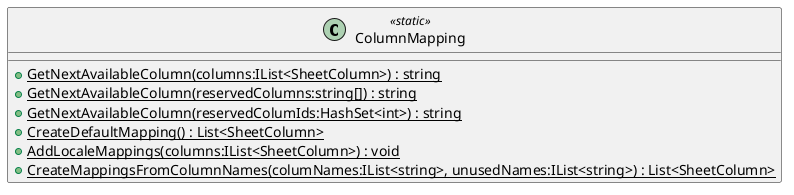 @startuml
class ColumnMapping <<static>> {
    + {static} GetNextAvailableColumn(columns:IList<SheetColumn>) : string
    + {static} GetNextAvailableColumn(reservedColumns:string[]) : string
    + {static} GetNextAvailableColumn(reservedColumIds:HashSet<int>) : string
    + {static} CreateDefaultMapping() : List<SheetColumn>
    + {static} AddLocaleMappings(columns:IList<SheetColumn>) : void
    + {static} CreateMappingsFromColumnNames(columNames:IList<string>, unusedNames:IList<string>) : List<SheetColumn>
}
@enduml
